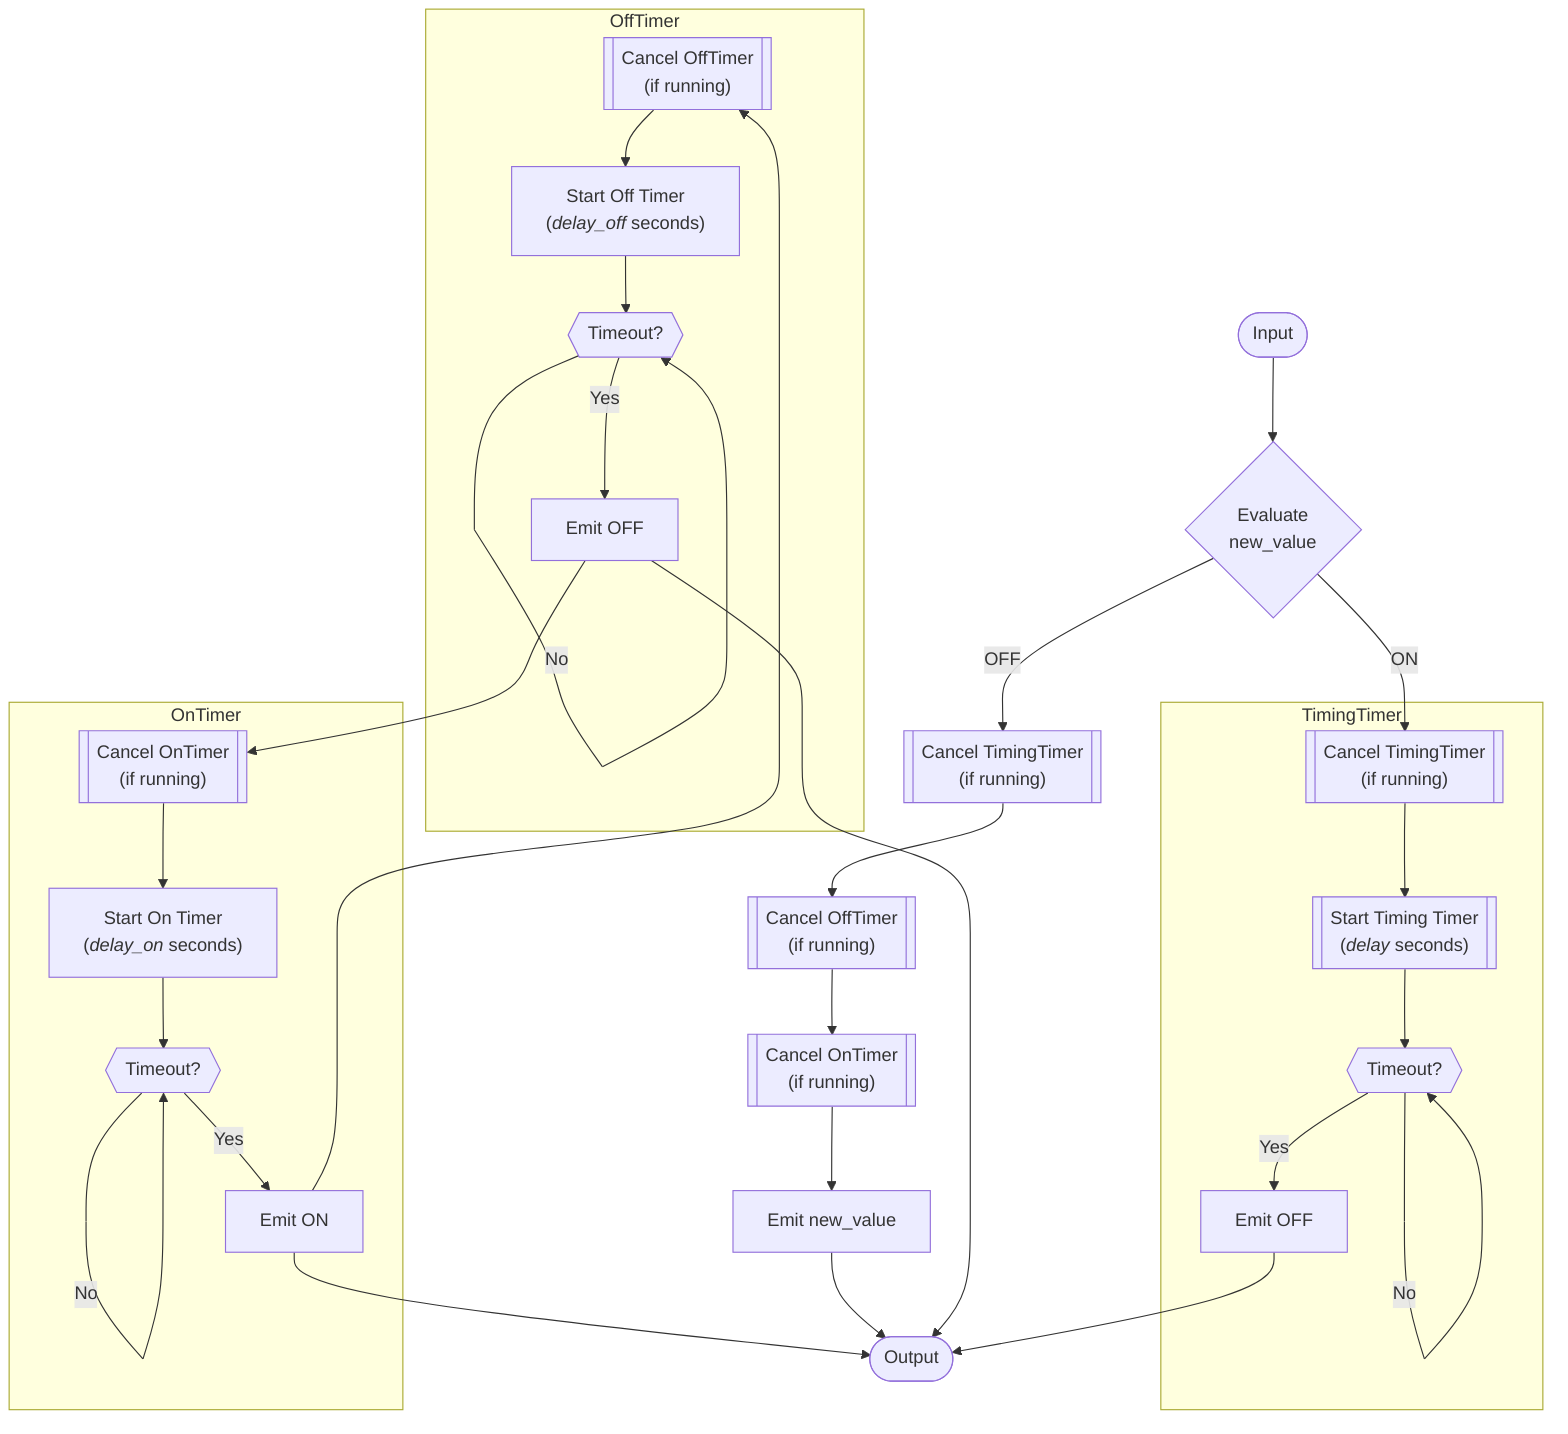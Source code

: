 flowchart TD

    subgraph TimingTimer["TimingTimer"]
        TimingTimerCancel[["Cancel TimingTimer<br/>(if running)"]]
        TimingTimerCancel --> TimingTimerStart[["Start Timing Timer<br/>(<i>delay</i> seconds)"]]
        TimingTimerStart --> TimingTimerTimeout{{"Timeout?"}}
        TimingTimerTimeout -- No --> TimingTimerTimeout
        TimingTimerTimeout -- Yes --> TimmingEmitOff["Emit OFF"]
    end

    subgraph OffTimer["OffTimer"]
        OffTimerCancel[["Cancel OffTimer<br/>(if running)"]]
        OffTimerCancel --> OffTimerStart["Start Off Timer<br/>(<i>delay_off</i> seconds)"]
        OffTimerStart --> OffTimerTimeout{{"Timeout?"}}
        OffTimerTimeout -- No --> OffTimerTimeout
        OffTimerTimeout -- Yes --> OffTimerEmitOff["Emit OFF"]
    end

    subgraph OnTimer["OnTimer"]
        OnTimerCancel[["Cancel OnTimer<br/>(if running)"]]
        OnTimerCancel --> OnTimerStart["Start On Timer<br/>(<i>delay_on</i> seconds)"]
        OnTimerStart --> OnTimerTimeout{{"Timeout?"}}
        OnTimerTimeout -- No --> OnTimerTimeout
        OnTimerTimeout -- Yes --> OnTimerEmitOn["Emit ON"]
    end

    Input(["Input"]) --> EvaluateNewValue{"Evaluate<br/>new_value"}
    EvaluateNewValue -- OFF -->
            TimingTimerCancelForOff[["Cancel TimingTimer<br/>(if running)"]] -->
        OffTimerCancelForOff[["Cancel OffTimer<br/>(if running)"]] -->
        OnTimerCancelForOff[["Cancel OnTimer<br/>(if running)"]] --> EmitNewValue["Emit new_value"]
    EvaluateNewValue -- ON --> TimingTimerCancel
    OnTimerEmitOn --> OffTimerCancel
    OffTimerEmitOff --> OnTimerCancel

    Output(["Output"])
    TimmingEmitOff --> Output
    EmitNewValue --> Output
    OnTimerEmitOn --> Output
    OffTimerEmitOff --> Output
